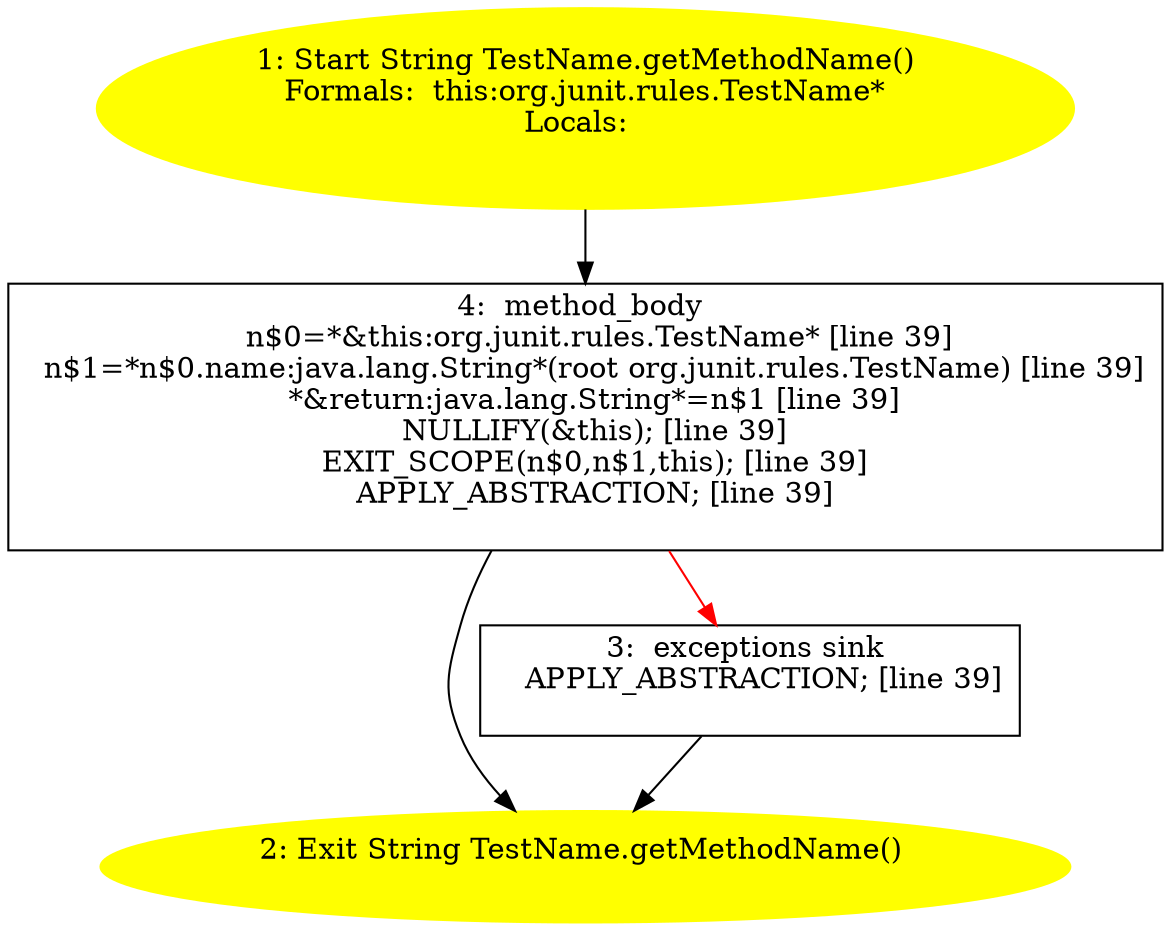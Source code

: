 /* @generated */
digraph cfg {
"org.junit.rules.TestName.getMethodName():java.lang.String.892df02fec206d52ae62746a286a585d_1" [label="1: Start String TestName.getMethodName()\nFormals:  this:org.junit.rules.TestName*\nLocals:  \n  " color=yellow style=filled]
	

	 "org.junit.rules.TestName.getMethodName():java.lang.String.892df02fec206d52ae62746a286a585d_1" -> "org.junit.rules.TestName.getMethodName():java.lang.String.892df02fec206d52ae62746a286a585d_4" ;
"org.junit.rules.TestName.getMethodName():java.lang.String.892df02fec206d52ae62746a286a585d_2" [label="2: Exit String TestName.getMethodName() \n  " color=yellow style=filled]
	

"org.junit.rules.TestName.getMethodName():java.lang.String.892df02fec206d52ae62746a286a585d_3" [label="3:  exceptions sink \n   APPLY_ABSTRACTION; [line 39]\n " shape="box"]
	

	 "org.junit.rules.TestName.getMethodName():java.lang.String.892df02fec206d52ae62746a286a585d_3" -> "org.junit.rules.TestName.getMethodName():java.lang.String.892df02fec206d52ae62746a286a585d_2" ;
"org.junit.rules.TestName.getMethodName():java.lang.String.892df02fec206d52ae62746a286a585d_4" [label="4:  method_body \n   n$0=*&this:org.junit.rules.TestName* [line 39]\n  n$1=*n$0.name:java.lang.String*(root org.junit.rules.TestName) [line 39]\n  *&return:java.lang.String*=n$1 [line 39]\n  NULLIFY(&this); [line 39]\n  EXIT_SCOPE(n$0,n$1,this); [line 39]\n  APPLY_ABSTRACTION; [line 39]\n " shape="box"]
	

	 "org.junit.rules.TestName.getMethodName():java.lang.String.892df02fec206d52ae62746a286a585d_4" -> "org.junit.rules.TestName.getMethodName():java.lang.String.892df02fec206d52ae62746a286a585d_2" ;
	 "org.junit.rules.TestName.getMethodName():java.lang.String.892df02fec206d52ae62746a286a585d_4" -> "org.junit.rules.TestName.getMethodName():java.lang.String.892df02fec206d52ae62746a286a585d_3" [color="red" ];
}
